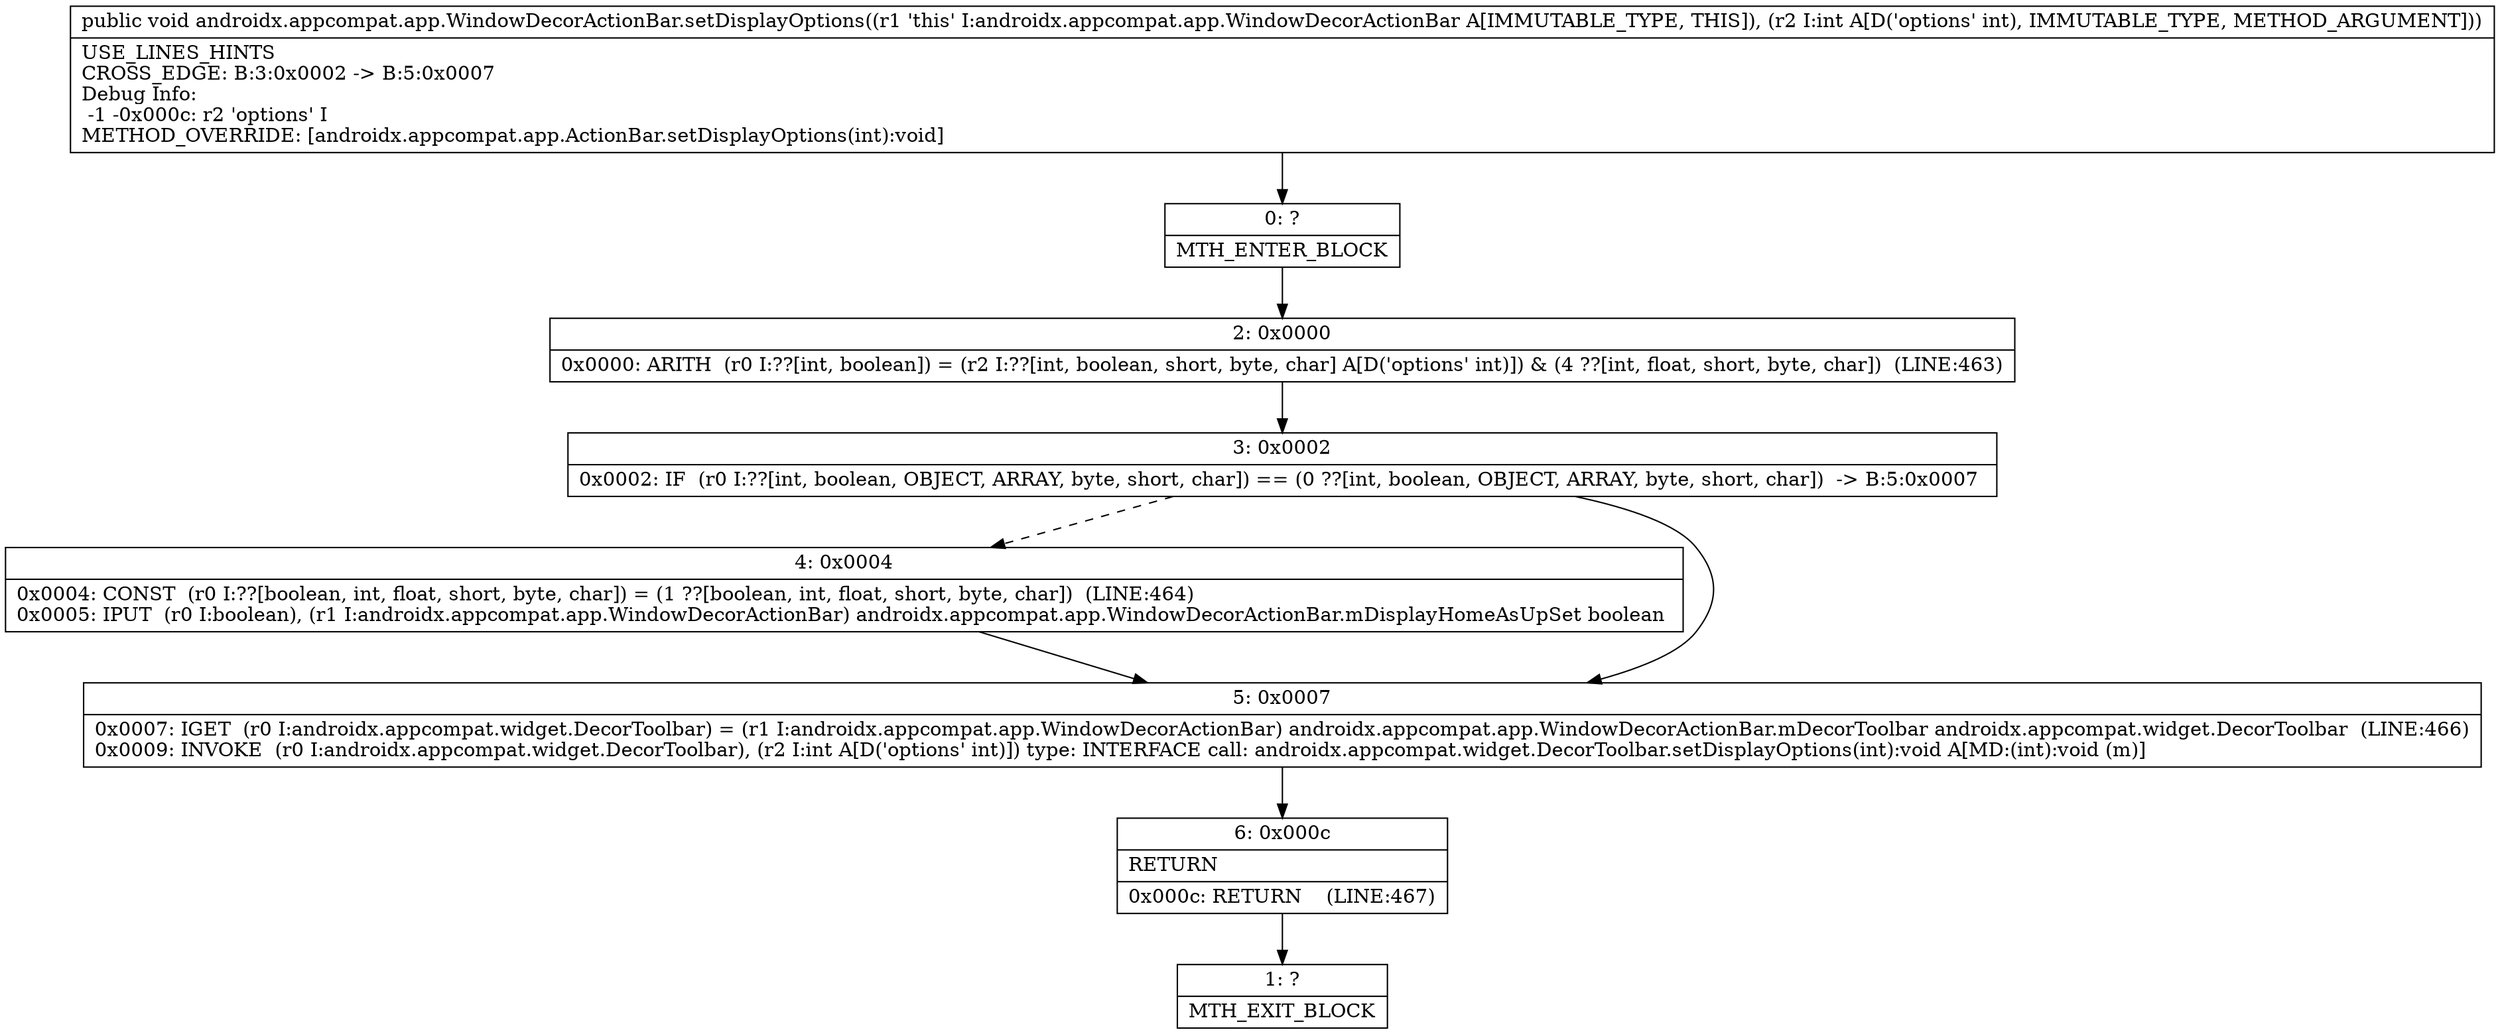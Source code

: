 digraph "CFG forandroidx.appcompat.app.WindowDecorActionBar.setDisplayOptions(I)V" {
Node_0 [shape=record,label="{0\:\ ?|MTH_ENTER_BLOCK\l}"];
Node_2 [shape=record,label="{2\:\ 0x0000|0x0000: ARITH  (r0 I:??[int, boolean]) = (r2 I:??[int, boolean, short, byte, char] A[D('options' int)]) & (4 ??[int, float, short, byte, char])  (LINE:463)\l}"];
Node_3 [shape=record,label="{3\:\ 0x0002|0x0002: IF  (r0 I:??[int, boolean, OBJECT, ARRAY, byte, short, char]) == (0 ??[int, boolean, OBJECT, ARRAY, byte, short, char])  \-\> B:5:0x0007 \l}"];
Node_4 [shape=record,label="{4\:\ 0x0004|0x0004: CONST  (r0 I:??[boolean, int, float, short, byte, char]) = (1 ??[boolean, int, float, short, byte, char])  (LINE:464)\l0x0005: IPUT  (r0 I:boolean), (r1 I:androidx.appcompat.app.WindowDecorActionBar) androidx.appcompat.app.WindowDecorActionBar.mDisplayHomeAsUpSet boolean \l}"];
Node_5 [shape=record,label="{5\:\ 0x0007|0x0007: IGET  (r0 I:androidx.appcompat.widget.DecorToolbar) = (r1 I:androidx.appcompat.app.WindowDecorActionBar) androidx.appcompat.app.WindowDecorActionBar.mDecorToolbar androidx.appcompat.widget.DecorToolbar  (LINE:466)\l0x0009: INVOKE  (r0 I:androidx.appcompat.widget.DecorToolbar), (r2 I:int A[D('options' int)]) type: INTERFACE call: androidx.appcompat.widget.DecorToolbar.setDisplayOptions(int):void A[MD:(int):void (m)]\l}"];
Node_6 [shape=record,label="{6\:\ 0x000c|RETURN\l|0x000c: RETURN    (LINE:467)\l}"];
Node_1 [shape=record,label="{1\:\ ?|MTH_EXIT_BLOCK\l}"];
MethodNode[shape=record,label="{public void androidx.appcompat.app.WindowDecorActionBar.setDisplayOptions((r1 'this' I:androidx.appcompat.app.WindowDecorActionBar A[IMMUTABLE_TYPE, THIS]), (r2 I:int A[D('options' int), IMMUTABLE_TYPE, METHOD_ARGUMENT]))  | USE_LINES_HINTS\lCROSS_EDGE: B:3:0x0002 \-\> B:5:0x0007\lDebug Info:\l  \-1 \-0x000c: r2 'options' I\lMETHOD_OVERRIDE: [androidx.appcompat.app.ActionBar.setDisplayOptions(int):void]\l}"];
MethodNode -> Node_0;Node_0 -> Node_2;
Node_2 -> Node_3;
Node_3 -> Node_4[style=dashed];
Node_3 -> Node_5;
Node_4 -> Node_5;
Node_5 -> Node_6;
Node_6 -> Node_1;
}

